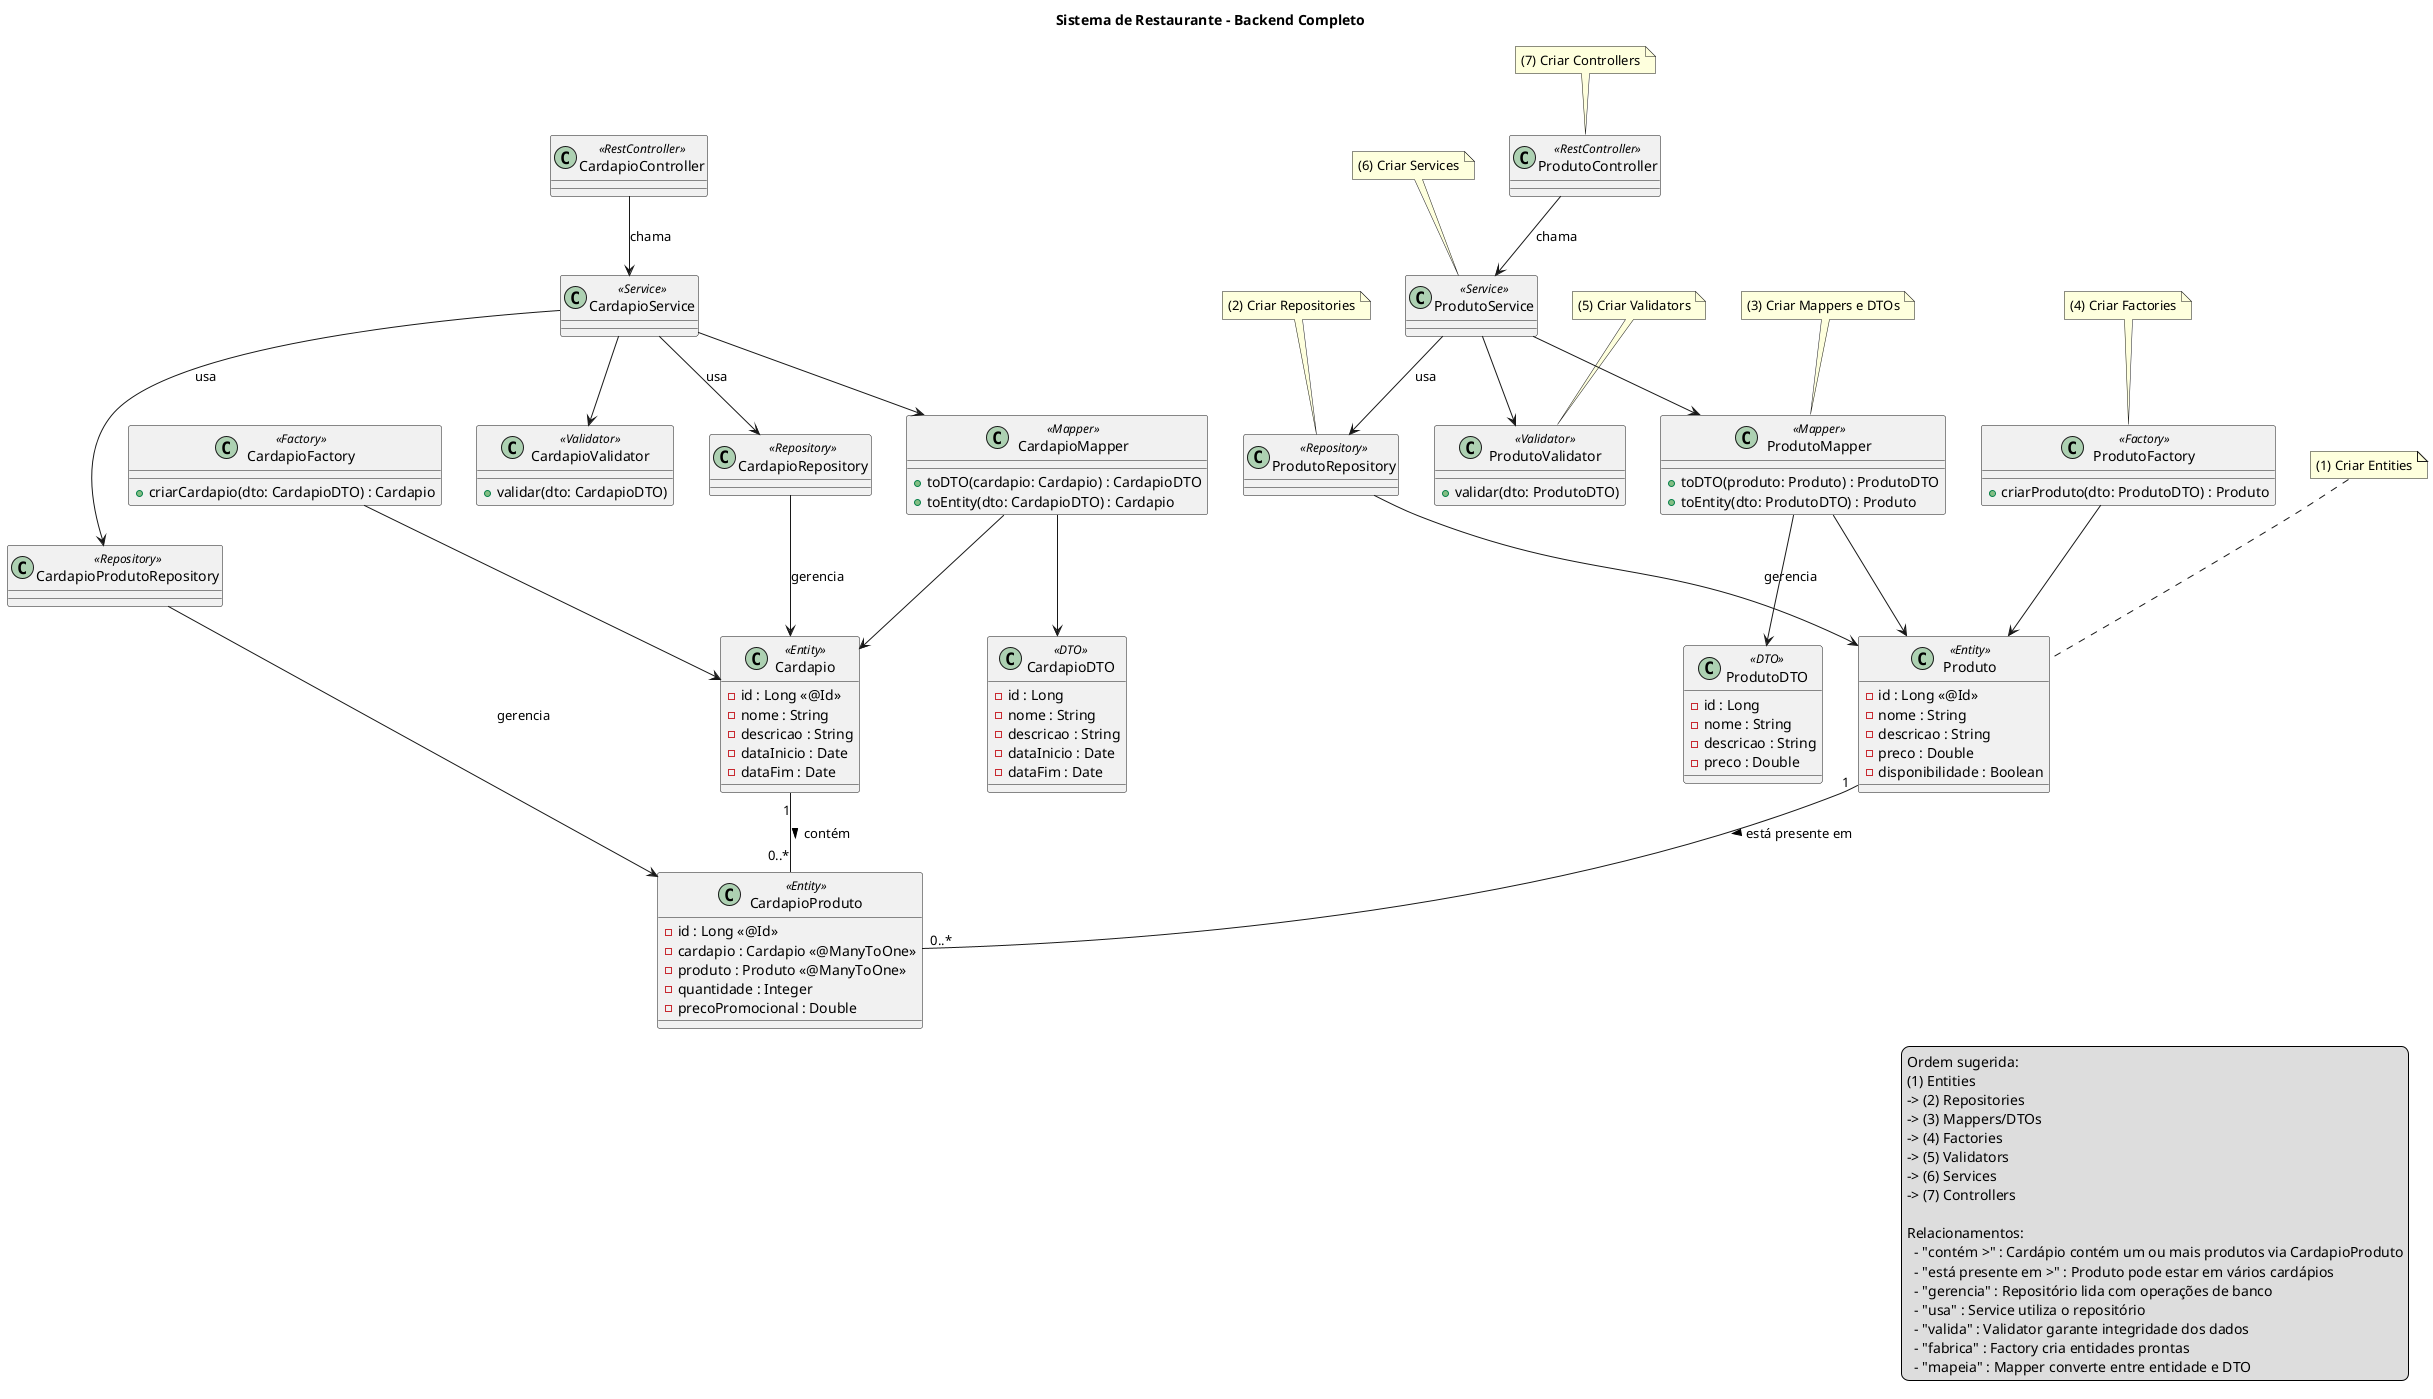 @startuml
title Sistema de Restaurante - Backend Completo

' ===== ENTITIES =====
class Produto <<Entity>> {
    - id : Long <<@Id>>
    - nome : String
    - descricao : String
    - preco : Double
    - disponibilidade : Boolean
}

class Cardapio <<Entity>> {
    - id : Long <<@Id>>
    - nome : String
    - descricao : String
    - dataInicio : Date
    - dataFim : Date
}

class CardapioProduto <<Entity>> {
    - id : Long <<@Id>>
    - cardapio : Cardapio <<@ManyToOne>>
    - produto : Produto <<@ManyToOne>>
    - quantidade : Integer
    - precoPromocional : Double
}

' ===== DTOs =====
class ProdutoDTO <<DTO>> {
    - id : Long
    - nome : String
    - descricao : String
    - preco : Double
}

class CardapioDTO <<DTO>> {
    - id : Long
    - nome : String
    - descricao : String
    - dataInicio : Date
    - dataFim : Date
}

' ===== REPOSITORIES =====
class ProdutoRepository <<Repository>>
class CardapioRepository <<Repository>>
class CardapioProdutoRepository <<Repository>>

' ===== MAPPERS =====
class ProdutoMapper <<Mapper>> {
    + toDTO(produto: Produto) : ProdutoDTO
    + toEntity(dto: ProdutoDTO) : Produto
}

class CardapioMapper <<Mapper>> {
    + toDTO(cardapio: Cardapio) : CardapioDTO
    + toEntity(dto: CardapioDTO) : Cardapio
}

' ===== FACTORIES =====
class ProdutoFactory <<Factory>> {
    + criarProduto(dto: ProdutoDTO) : Produto
}

class CardapioFactory <<Factory>> {
    + criarCardapio(dto: CardapioDTO) : Cardapio
}

' ===== VALIDATORS =====
class ProdutoValidator <<Validator>> {
    + validar(dto: ProdutoDTO)
}

class CardapioValidator <<Validator>> {
    + validar(dto: CardapioDTO)
}

' ===== SERVICES =====
class ProdutoService <<Service>>
class CardapioService <<Service>>

' ===== CONTROLLERS =====
class ProdutoController <<RestController>>
class CardapioController <<RestController>>

' ===== RELACIONAMENTOS =====
Cardapio "1" -- "0..*" CardapioProduto : contém >
Produto "1" -- "0..*" CardapioProduto : está presente em >

ProdutoRepository --> Produto : gerencia
CardapioRepository --> Cardapio : gerencia
CardapioProdutoRepository --> CardapioProduto : gerencia

ProdutoService --> ProdutoRepository : usa
CardapioService --> CardapioRepository : usa
CardapioService --> CardapioProdutoRepository : usa

ProdutoService --> ProdutoMapper
CardapioService --> CardapioMapper

ProdutoService --> ProdutoValidator
CardapioService --> CardapioValidator

ProdutoFactory --> Produto
CardapioFactory --> Cardapio

ProdutoController --> ProdutoService : chama
CardapioController --> CardapioService : chama

ProdutoMapper --> ProdutoDTO
ProdutoMapper --> Produto
CardapioMapper --> CardapioDTO
CardapioMapper --> Cardapio

' ===== ORDEM DE IMPLEMENTAÇÃO =====
note top of Produto
(1) Criar Entities
end note

note top of ProdutoRepository
(2) Criar Repositories
end note

note top of ProdutoMapper
(3) Criar Mappers e DTOs
end note

note top of ProdutoFactory
(4) Criar Factories
end note

note top of ProdutoValidator
(5) Criar Validators
end note

note top of ProdutoService
(6) Criar Services
end note

note top of ProdutoController
(7) Criar Controllers
end note

' ===== LEGENDA =====
legend right
  Ordem sugerida:
  (1) Entities 
  -> (2) Repositories 
  -> (3) Mappers/DTOs 
  -> (4) Factories 
  -> (5) Validators 
  -> (6) Services 
  -> (7) Controllers

  Relacionamentos:
    - "contém >" : Cardápio contém um ou mais produtos via CardapioProduto
    - "está presente em >" : Produto pode estar em vários cardápios
    - "gerencia" : Repositório lida com operações de banco
    - "usa" : Service utiliza o repositório
    - "valida" : Validator garante integridade dos dados
    - "fabrica" : Factory cria entidades prontas
    - "mapeia" : Mapper converte entre entidade e DTO
endlegend

@enduml
